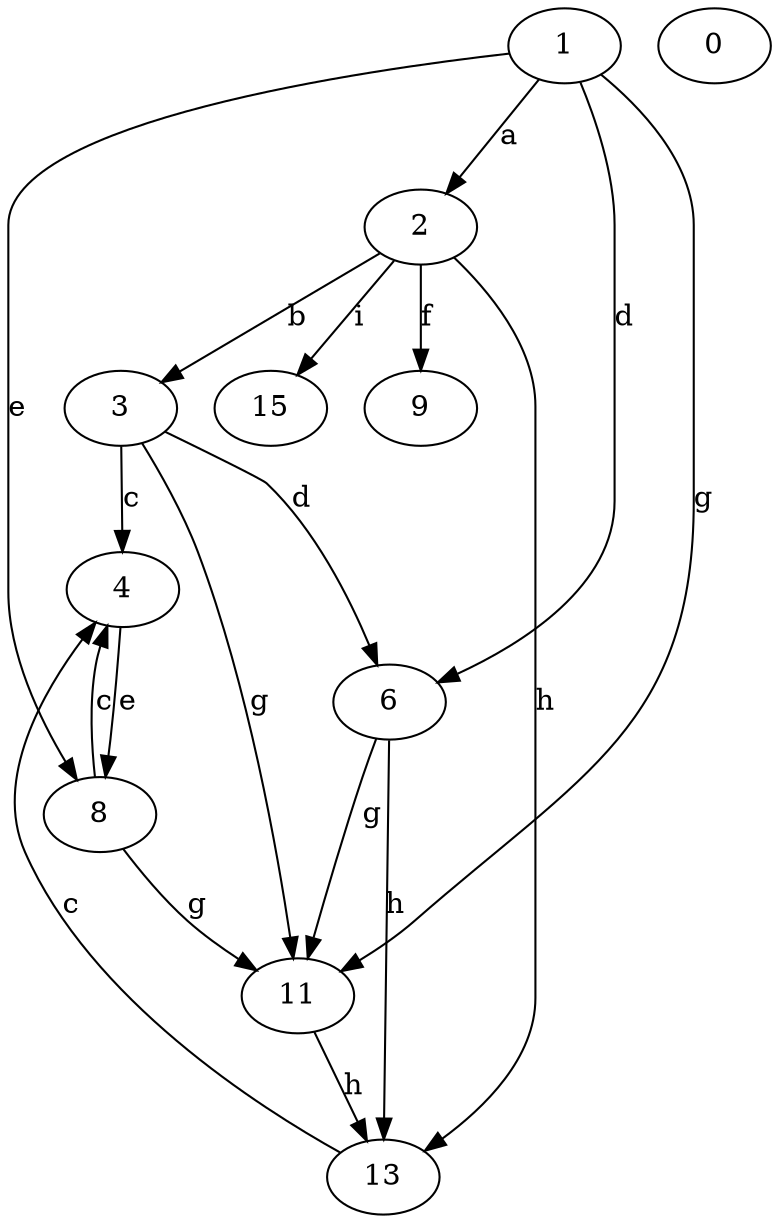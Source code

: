 strict digraph  {
1;
2;
3;
4;
6;
0;
8;
9;
11;
13;
15;
1 -> 2  [label=a];
1 -> 6  [label=d];
1 -> 8  [label=e];
1 -> 11  [label=g];
2 -> 3  [label=b];
2 -> 9  [label=f];
2 -> 13  [label=h];
2 -> 15  [label=i];
3 -> 4  [label=c];
3 -> 6  [label=d];
3 -> 11  [label=g];
4 -> 8  [label=e];
6 -> 11  [label=g];
6 -> 13  [label=h];
8 -> 4  [label=c];
8 -> 11  [label=g];
11 -> 13  [label=h];
13 -> 4  [label=c];
}
